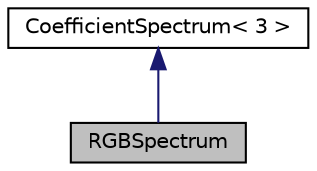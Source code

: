 digraph "RGBSpectrum"
{
 // LATEX_PDF_SIZE
  edge [fontname="Helvetica",fontsize="10",labelfontname="Helvetica",labelfontsize="10"];
  node [fontname="Helvetica",fontsize="10",shape="box"];
  Node1 [label="RGBSpectrum",height=0.2,width=0.4,color="black", fillcolor="grey75", style="filled", fontcolor="black",tooltip=" "];
  Node2 -> Node1 [dir="back",color="midnightblue",fontsize="10",style="solid"];
  Node2 [label="CoefficientSpectrum\< 3 \>",height=0.2,width=0.4,color="black", fillcolor="white", style="filled",URL="$class_coefficient_spectrum.html",tooltip=" "];
}
